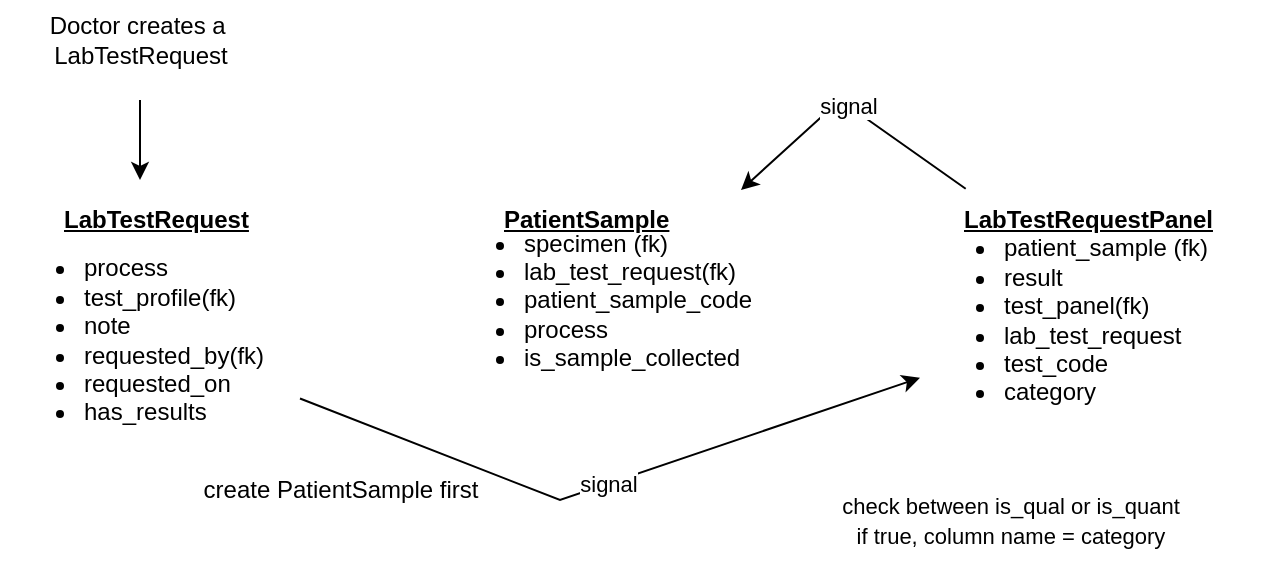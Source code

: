 <mxfile version="24.5.1" type="device">
  <diagram name="Page-1" id="YxxzL80yaVji6TpwGlms">
    <mxGraphModel dx="610" dy="348" grid="1" gridSize="10" guides="1" tooltips="1" connect="1" arrows="1" fold="1" page="1" pageScale="1" pageWidth="850" pageHeight="1100" math="0" shadow="0">
      <root>
        <mxCell id="0" />
        <mxCell id="1" parent="0" />
        <mxCell id="S6oQuDU-_2opordPk_Iy-6" value="&lt;b&gt;&lt;font size=&quot;1&quot; style=&quot;&quot;&gt;&lt;u style=&quot;font-size: 12px;&quot;&gt;LabTestRequest&lt;/u&gt;&lt;/font&gt;&lt;/b&gt;" style="text;html=1;align=left;verticalAlign=middle;resizable=0;points=[];autosize=1;strokeColor=none;fillColor=none;" vertex="1" parent="1">
          <mxGeometry x="40" y="145" width="120" height="30" as="geometry" />
        </mxCell>
        <mxCell id="S6oQuDU-_2opordPk_Iy-7" value="&lt;ul&gt;&lt;li&gt;process&lt;/li&gt;&lt;li&gt;test_profile(fk)&lt;/li&gt;&lt;li&gt;note&lt;/li&gt;&lt;li&gt;requested_by(fk)&lt;/li&gt;&lt;li&gt;requested_on&lt;/li&gt;&lt;li&gt;has_results&lt;/li&gt;&lt;/ul&gt;" style="text;html=1;align=left;verticalAlign=middle;resizable=0;points=[];autosize=1;strokeColor=none;fillColor=none;" vertex="1" parent="1">
          <mxGeometry x="10" y="160" width="150" height="120" as="geometry" />
        </mxCell>
        <mxCell id="S6oQuDU-_2opordPk_Iy-8" value="&lt;b&gt;&lt;font size=&quot;1&quot; style=&quot;&quot;&gt;&lt;u style=&quot;font-size: 12px;&quot;&gt;PatientSample&lt;/u&gt;&lt;/font&gt;&lt;/b&gt;" style="text;html=1;align=left;verticalAlign=middle;resizable=0;points=[];autosize=1;strokeColor=none;fillColor=none;" vertex="1" parent="1">
          <mxGeometry x="260" y="145" width="110" height="30" as="geometry" />
        </mxCell>
        <mxCell id="S6oQuDU-_2opordPk_Iy-9" value="&lt;ul&gt;&lt;li&gt;specimen (fk)&lt;/li&gt;&lt;li&gt;lab_test_request(fk)&lt;/li&gt;&lt;li&gt;patient_sample_code&lt;/li&gt;&lt;li&gt;process&lt;/li&gt;&lt;li&gt;is_sample_collected&lt;/li&gt;&lt;/ul&gt;" style="text;html=1;align=left;verticalAlign=middle;resizable=0;points=[];autosize=1;strokeColor=none;fillColor=none;" vertex="1" parent="1">
          <mxGeometry x="230" y="145" width="180" height="110" as="geometry" />
        </mxCell>
        <mxCell id="S6oQuDU-_2opordPk_Iy-10" value="&lt;ul&gt;&lt;li&gt;patient_sample (fk)&lt;/li&gt;&lt;li&gt;result&lt;/li&gt;&lt;li&gt;test_panel(fk)&lt;/li&gt;&lt;li&gt;lab_test_request&lt;/li&gt;&lt;li&gt;test_code&lt;/li&gt;&lt;li&gt;category&lt;/li&gt;&lt;/ul&gt;" style="text;html=1;align=left;verticalAlign=middle;resizable=0;points=[];autosize=1;strokeColor=none;fillColor=none;" vertex="1" parent="1">
          <mxGeometry x="470" y="150" width="170" height="120" as="geometry" />
        </mxCell>
        <mxCell id="S6oQuDU-_2opordPk_Iy-11" value="&lt;b&gt;&lt;font size=&quot;1&quot; style=&quot;&quot;&gt;&lt;u style=&quot;font-size: 12px;&quot;&gt;LabTestRequestPanel&lt;/u&gt;&lt;/font&gt;&lt;/b&gt;" style="text;html=1;align=left;verticalAlign=middle;resizable=0;points=[];autosize=1;strokeColor=none;fillColor=none;" vertex="1" parent="1">
          <mxGeometry x="490" y="145" width="150" height="30" as="geometry" />
        </mxCell>
        <mxCell id="S6oQuDU-_2opordPk_Iy-12" value="" style="endArrow=classic;html=1;rounded=0;exitX=0.019;exitY=-0.02;exitDx=0;exitDy=0;exitPerimeter=0;" edge="1" parent="1" source="S6oQuDU-_2opordPk_Iy-11" target="S6oQuDU-_2opordPk_Iy-9">
          <mxGeometry relative="1" as="geometry">
            <mxPoint x="345" y="175" as="sourcePoint" />
            <mxPoint x="370" y="130" as="targetPoint" />
            <Array as="points">
              <mxPoint x="430" y="100" />
            </Array>
          </mxGeometry>
        </mxCell>
        <mxCell id="S6oQuDU-_2opordPk_Iy-13" value="signal" style="edgeLabel;resizable=0;html=1;;align=center;verticalAlign=middle;" connectable="0" vertex="1" parent="S6oQuDU-_2opordPk_Iy-12">
          <mxGeometry relative="1" as="geometry" />
        </mxCell>
        <mxCell id="S6oQuDU-_2opordPk_Iy-15" value="" style="endArrow=classic;html=1;rounded=0;" edge="1" parent="1" source="S6oQuDU-_2opordPk_Iy-7" target="S6oQuDU-_2opordPk_Iy-10">
          <mxGeometry relative="1" as="geometry">
            <mxPoint x="250" y="300" as="sourcePoint" />
            <mxPoint x="410" y="300" as="targetPoint" />
            <Array as="points">
              <mxPoint x="290" y="300" />
            </Array>
          </mxGeometry>
        </mxCell>
        <mxCell id="S6oQuDU-_2opordPk_Iy-16" value="signal" style="edgeLabel;resizable=0;html=1;;align=center;verticalAlign=middle;" connectable="0" vertex="1" parent="S6oQuDU-_2opordPk_Iy-15">
          <mxGeometry relative="1" as="geometry" />
        </mxCell>
        <mxCell id="S6oQuDU-_2opordPk_Iy-24" value="create PatientSample first" style="text;html=1;align=center;verticalAlign=middle;resizable=0;points=[];autosize=1;strokeColor=none;fillColor=none;" vertex="1" parent="1">
          <mxGeometry x="100" y="280" width="160" height="30" as="geometry" />
        </mxCell>
        <mxCell id="S6oQuDU-_2opordPk_Iy-27" value="Doctor creates a&amp;nbsp;&lt;div&gt;LabTestRequest&lt;/div&gt;" style="text;html=1;align=center;verticalAlign=middle;resizable=0;points=[];autosize=1;strokeColor=none;fillColor=none;" vertex="1" parent="1">
          <mxGeometry x="25" y="50" width="110" height="40" as="geometry" />
        </mxCell>
        <mxCell id="S6oQuDU-_2opordPk_Iy-28" value="" style="endArrow=classic;html=1;rounded=0;" edge="1" parent="1">
          <mxGeometry width="50" height="50" relative="1" as="geometry">
            <mxPoint x="80" y="100" as="sourcePoint" />
            <mxPoint x="80" y="140" as="targetPoint" />
          </mxGeometry>
        </mxCell>
        <mxCell id="S6oQuDU-_2opordPk_Iy-29" value="&lt;span style=&quot;font-size: 11px;&quot;&gt;check between is_qual or is_quant&lt;/span&gt;&lt;div&gt;&lt;span style=&quot;font-size: 11px;&quot;&gt;if true, column name = category&lt;/span&gt;&lt;/div&gt;" style="text;html=1;align=center;verticalAlign=middle;resizable=0;points=[];autosize=1;strokeColor=none;fillColor=none;strokeWidth=0;" vertex="1" parent="1">
          <mxGeometry x="420" y="290" width="190" height="40" as="geometry" />
        </mxCell>
      </root>
    </mxGraphModel>
  </diagram>
</mxfile>
